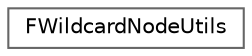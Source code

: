digraph "Graphical Class Hierarchy"
{
 // INTERACTIVE_SVG=YES
 // LATEX_PDF_SIZE
  bgcolor="transparent";
  edge [fontname=Helvetica,fontsize=10,labelfontname=Helvetica,labelfontsize=10];
  node [fontname=Helvetica,fontsize=10,shape=box,height=0.2,width=0.4];
  rankdir="LR";
  Node0 [id="Node000000",label="FWildcardNodeUtils",height=0.2,width=0.4,color="grey40", fillcolor="white", style="filled",URL="$d5/da9/classFWildcardNodeUtils.html",tooltip="A collection of utilities for creating, using, and changing the value of wildcard pin types throughou..."];
}
